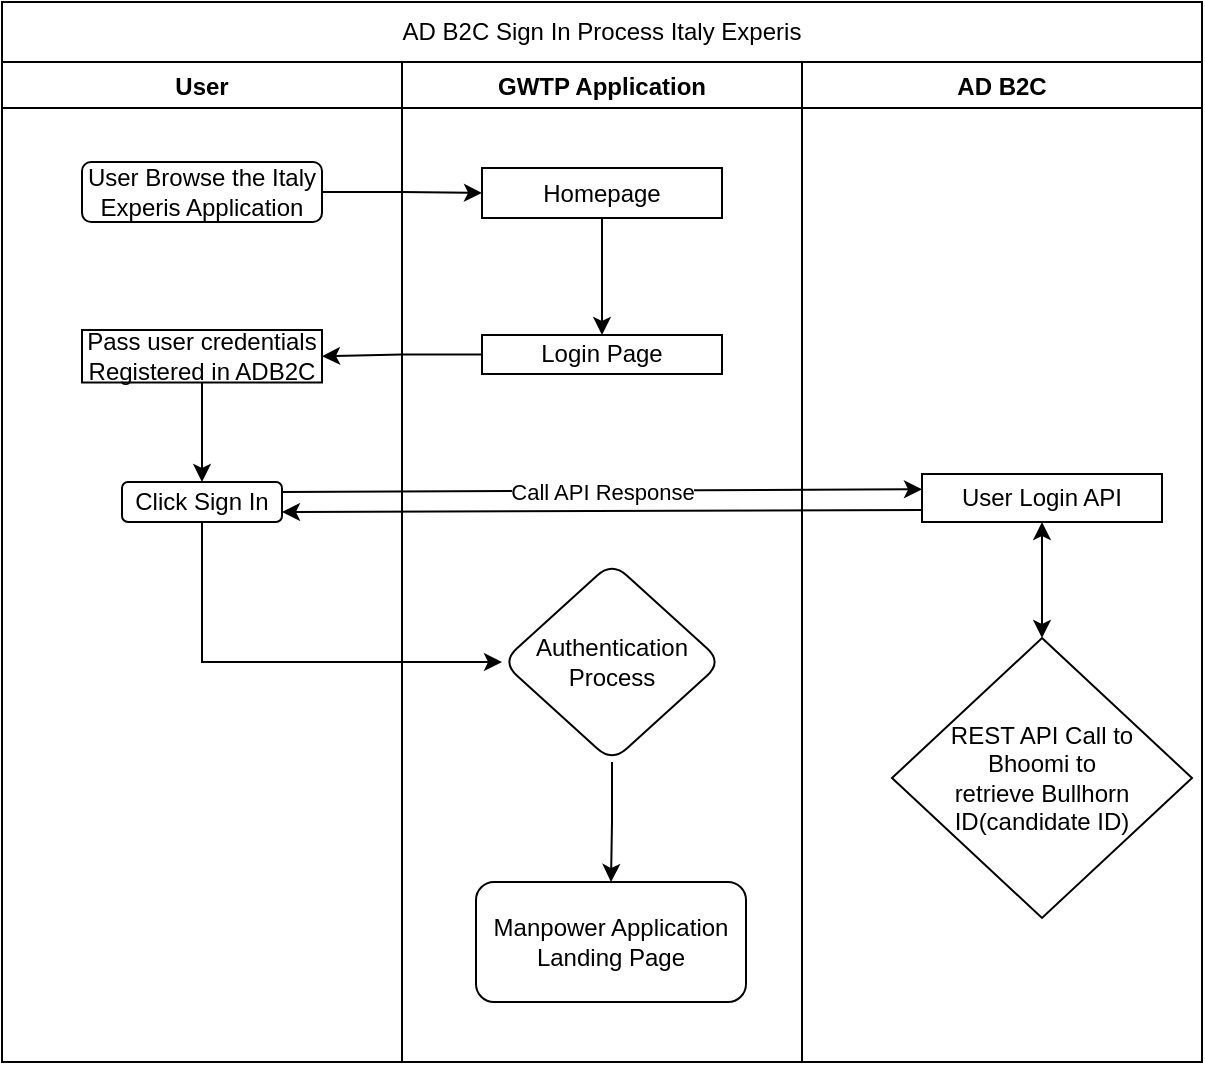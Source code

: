 <mxfile version="17.4.4" type="github">
  <diagram id="kgpKYQtTHZ0yAKxKKP6v" name="Page-1">
    <mxGraphModel dx="820" dy="460" grid="1" gridSize="10" guides="1" tooltips="1" connect="1" arrows="1" fold="1" page="1" pageScale="1" pageWidth="850" pageHeight="1100" math="0" shadow="0">
      <root>
        <mxCell id="0" />
        <mxCell id="1" parent="0" />
        <mxCell id="sa4HycfGTbBcu0VxZXdj-1" value="User" style="swimlane;" vertex="1" parent="1">
          <mxGeometry x="80" y="90" width="200" height="500" as="geometry" />
        </mxCell>
        <mxCell id="sa4HycfGTbBcu0VxZXdj-6" value="User Browse the Italy Experis Application" style="rounded=1;whiteSpace=wrap;html=1;" vertex="1" parent="sa4HycfGTbBcu0VxZXdj-1">
          <mxGeometry x="40" y="50" width="120" height="30" as="geometry" />
        </mxCell>
        <mxCell id="sa4HycfGTbBcu0VxZXdj-12" value="Pass user credentials Registered in ADB2C" style="whiteSpace=wrap;html=1;rounded=0;" vertex="1" parent="sa4HycfGTbBcu0VxZXdj-1">
          <mxGeometry x="40" y="134" width="120" height="26.25" as="geometry" />
        </mxCell>
        <mxCell id="sa4HycfGTbBcu0VxZXdj-16" value="Click Sign In" style="rounded=1;whiteSpace=wrap;html=1;" vertex="1" parent="sa4HycfGTbBcu0VxZXdj-1">
          <mxGeometry x="60" y="210" width="80" height="20" as="geometry" />
        </mxCell>
        <mxCell id="sa4HycfGTbBcu0VxZXdj-17" value="" style="endArrow=classic;html=1;rounded=0;exitX=0.5;exitY=1;exitDx=0;exitDy=0;entryX=0.5;entryY=0;entryDx=0;entryDy=0;" edge="1" parent="sa4HycfGTbBcu0VxZXdj-1" source="sa4HycfGTbBcu0VxZXdj-12" target="sa4HycfGTbBcu0VxZXdj-16">
          <mxGeometry width="50" height="50" relative="1" as="geometry">
            <mxPoint x="160" y="270" as="sourcePoint" />
            <mxPoint x="210" y="220" as="targetPoint" />
          </mxGeometry>
        </mxCell>
        <mxCell id="sa4HycfGTbBcu0VxZXdj-3" value="GWTP Application" style="swimlane;" vertex="1" parent="1">
          <mxGeometry x="280" y="90" width="200" height="500" as="geometry" />
        </mxCell>
        <mxCell id="sa4HycfGTbBcu0VxZXdj-11" value="" style="edgeStyle=orthogonalEdgeStyle;rounded=0;orthogonalLoop=1;jettySize=auto;html=1;" edge="1" parent="sa4HycfGTbBcu0VxZXdj-3" source="sa4HycfGTbBcu0VxZXdj-9" target="sa4HycfGTbBcu0VxZXdj-10">
          <mxGeometry relative="1" as="geometry" />
        </mxCell>
        <mxCell id="sa4HycfGTbBcu0VxZXdj-9" value="Homepage" style="rounded=0;whiteSpace=wrap;html=1;" vertex="1" parent="sa4HycfGTbBcu0VxZXdj-3">
          <mxGeometry x="40" y="53" width="120" height="25" as="geometry" />
        </mxCell>
        <mxCell id="sa4HycfGTbBcu0VxZXdj-10" value="Login Page" style="whiteSpace=wrap;html=1;rounded=0;" vertex="1" parent="sa4HycfGTbBcu0VxZXdj-3">
          <mxGeometry x="40" y="136.5" width="120" height="19.5" as="geometry" />
        </mxCell>
        <mxCell id="sa4HycfGTbBcu0VxZXdj-20" value="Authentication Process" style="rhombus;whiteSpace=wrap;html=1;rounded=1;" vertex="1" parent="sa4HycfGTbBcu0VxZXdj-3">
          <mxGeometry x="50" y="250" width="110" height="100" as="geometry" />
        </mxCell>
        <mxCell id="sa4HycfGTbBcu0VxZXdj-26" value="Manpower Application Landing Page" style="whiteSpace=wrap;html=1;rounded=1;" vertex="1" parent="sa4HycfGTbBcu0VxZXdj-3">
          <mxGeometry x="37" y="410" width="135" height="60" as="geometry" />
        </mxCell>
        <mxCell id="sa4HycfGTbBcu0VxZXdj-27" value="" style="edgeStyle=orthogonalEdgeStyle;rounded=0;orthogonalLoop=1;jettySize=auto;html=1;" edge="1" parent="sa4HycfGTbBcu0VxZXdj-3" source="sa4HycfGTbBcu0VxZXdj-20" target="sa4HycfGTbBcu0VxZXdj-26">
          <mxGeometry relative="1" as="geometry" />
        </mxCell>
        <mxCell id="sa4HycfGTbBcu0VxZXdj-4" value="AD B2C" style="swimlane;" vertex="1" parent="1">
          <mxGeometry x="480" y="90" width="200" height="500" as="geometry" />
        </mxCell>
        <mxCell id="sa4HycfGTbBcu0VxZXdj-29" value="" style="edgeStyle=orthogonalEdgeStyle;rounded=0;orthogonalLoop=1;jettySize=auto;html=1;startArrow=classic;startFill=1;" edge="1" parent="sa4HycfGTbBcu0VxZXdj-4" source="sa4HycfGTbBcu0VxZXdj-24" target="sa4HycfGTbBcu0VxZXdj-28">
          <mxGeometry relative="1" as="geometry" />
        </mxCell>
        <mxCell id="sa4HycfGTbBcu0VxZXdj-24" value="User Login API" style="rounded=0;whiteSpace=wrap;html=1;" vertex="1" parent="sa4HycfGTbBcu0VxZXdj-4">
          <mxGeometry x="60" y="206" width="120" height="24" as="geometry" />
        </mxCell>
        <mxCell id="sa4HycfGTbBcu0VxZXdj-28" value="REST API Call to &lt;br&gt;Bhoomi to &lt;br&gt;retrieve Bullhorn ID(candidate ID)" style="rhombus;whiteSpace=wrap;html=1;rounded=0;" vertex="1" parent="sa4HycfGTbBcu0VxZXdj-4">
          <mxGeometry x="45" y="288" width="150" height="140" as="geometry" />
        </mxCell>
        <mxCell id="sa4HycfGTbBcu0VxZXdj-5" value="AD B2C Sign In Process Italy Experis" style="rounded=0;whiteSpace=wrap;html=1;" vertex="1" parent="1">
          <mxGeometry x="80" y="60" width="600" height="30" as="geometry" />
        </mxCell>
        <mxCell id="sa4HycfGTbBcu0VxZXdj-8" value="" style="edgeStyle=orthogonalEdgeStyle;rounded=0;orthogonalLoop=1;jettySize=auto;html=1;entryX=0;entryY=0.5;entryDx=0;entryDy=0;" edge="1" parent="1" source="sa4HycfGTbBcu0VxZXdj-6" target="sa4HycfGTbBcu0VxZXdj-9">
          <mxGeometry relative="1" as="geometry">
            <mxPoint x="320" y="155" as="targetPoint" />
          </mxGeometry>
        </mxCell>
        <mxCell id="sa4HycfGTbBcu0VxZXdj-13" value="" style="edgeStyle=orthogonalEdgeStyle;rounded=0;orthogonalLoop=1;jettySize=auto;html=1;" edge="1" parent="1" source="sa4HycfGTbBcu0VxZXdj-10" target="sa4HycfGTbBcu0VxZXdj-12">
          <mxGeometry relative="1" as="geometry" />
        </mxCell>
        <mxCell id="sa4HycfGTbBcu0VxZXdj-21" value="" style="edgeStyle=orthogonalEdgeStyle;rounded=0;orthogonalLoop=1;jettySize=auto;html=1;exitX=0.5;exitY=1;exitDx=0;exitDy=0;entryX=0;entryY=0.5;entryDx=0;entryDy=0;" edge="1" parent="1" source="sa4HycfGTbBcu0VxZXdj-16" target="sa4HycfGTbBcu0VxZXdj-20">
          <mxGeometry relative="1" as="geometry" />
        </mxCell>
        <mxCell id="sa4HycfGTbBcu0VxZXdj-22" value="" style="endArrow=classic;html=1;rounded=0;exitX=1;exitY=0.25;exitDx=0;exitDy=0;entryX=0;entryY=0.318;entryDx=0;entryDy=0;entryPerimeter=0;" edge="1" parent="1" source="sa4HycfGTbBcu0VxZXdj-16" target="sa4HycfGTbBcu0VxZXdj-24">
          <mxGeometry relative="1" as="geometry">
            <mxPoint x="210" y="290" as="sourcePoint" />
            <mxPoint x="520" y="310" as="targetPoint" />
          </mxGeometry>
        </mxCell>
        <mxCell id="sa4HycfGTbBcu0VxZXdj-23" value="Call API Response" style="edgeLabel;resizable=0;html=1;align=center;verticalAlign=middle;" connectable="0" vertex="1" parent="sa4HycfGTbBcu0VxZXdj-22">
          <mxGeometry relative="1" as="geometry" />
        </mxCell>
        <mxCell id="sa4HycfGTbBcu0VxZXdj-25" value="" style="endArrow=classic;html=1;rounded=0;exitX=0;exitY=0.75;exitDx=0;exitDy=0;entryX=1;entryY=0.75;entryDx=0;entryDy=0;" edge="1" parent="1" source="sa4HycfGTbBcu0VxZXdj-24" target="sa4HycfGTbBcu0VxZXdj-16">
          <mxGeometry width="50" height="50" relative="1" as="geometry">
            <mxPoint x="370" y="240" as="sourcePoint" />
            <mxPoint x="420" y="190" as="targetPoint" />
          </mxGeometry>
        </mxCell>
      </root>
    </mxGraphModel>
  </diagram>
</mxfile>
